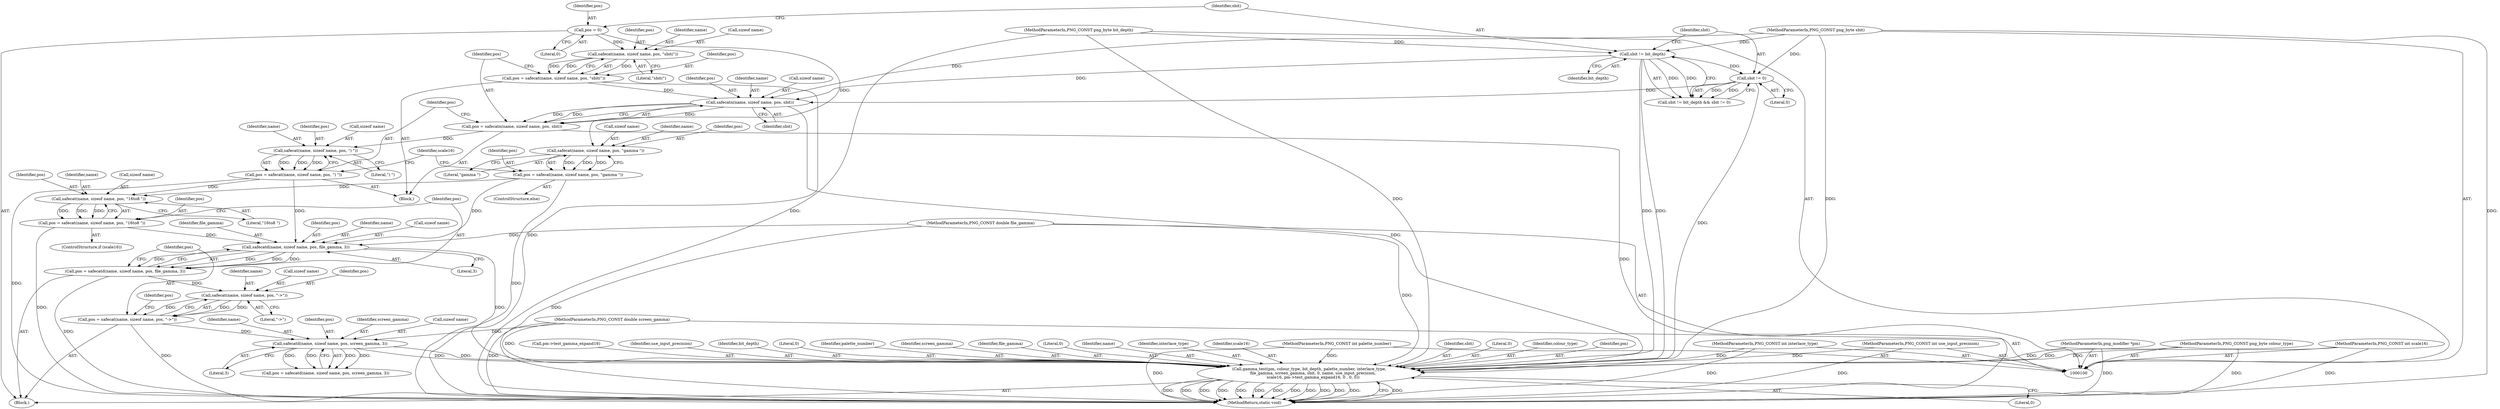 digraph "1_Android_9d4853418ab2f754c2b63e091c29c5529b8b86ca_49@pointer" {
"1000195" [label="(Call,gamma_test(pm, colour_type, bit_depth, palette_number, interlace_type,\n      file_gamma, screen_gamma, sbit, 0, name, use_input_precision,\n      scale16, pm->test_gamma_expand16, 0 , 0, 0))"];
"1000101" [label="(MethodParameterIn,png_modifier *pm)"];
"1000102" [label="(MethodParameterIn,PNG_CONST png_byte colour_type)"];
"1000119" [label="(Call,sbit != bit_depth)"];
"1000108" [label="(MethodParameterIn,PNG_CONST png_byte sbit)"];
"1000103" [label="(MethodParameterIn,PNG_CONST png_byte bit_depth)"];
"1000104" [label="(MethodParameterIn,PNG_CONST int palette_number)"];
"1000105" [label="(MethodParameterIn,PNG_CONST int interlace_type)"];
"1000171" [label="(Call,safecatd(name, sizeof name, pos, file_gamma, 3))"];
"1000151" [label="(Call,pos = safecat(name, sizeof name, pos, \"gamma \"))"];
"1000153" [label="(Call,safecat(name, sizeof name, pos, \"gamma \"))"];
"1000113" [label="(Call,pos = 0)"];
"1000142" [label="(Call,pos = safecat(name, sizeof name, pos, \") \"))"];
"1000144" [label="(Call,safecat(name, sizeof name, pos, \") \"))"];
"1000134" [label="(Call,pos = safecatn(name, sizeof name, pos, sbit))"];
"1000136" [label="(Call,safecatn(name, sizeof name, pos, sbit))"];
"1000126" [label="(Call,pos = safecat(name, sizeof name, pos, \"sbit(\"))"];
"1000128" [label="(Call,safecat(name, sizeof name, pos, \"sbit(\"))"];
"1000122" [label="(Call,sbit != 0)"];
"1000161" [label="(Call,pos = safecat(name, sizeof name, pos, \"16to8 \"))"];
"1000163" [label="(Call,safecat(name, sizeof name, pos, \"16to8 \"))"];
"1000106" [label="(MethodParameterIn,PNG_CONST double file_gamma)"];
"1000188" [label="(Call,safecatd(name, sizeof name, pos, screen_gamma, 3))"];
"1000178" [label="(Call,pos = safecat(name, sizeof name, pos, \"->\"))"];
"1000180" [label="(Call,safecat(name, sizeof name, pos, \"->\"))"];
"1000169" [label="(Call,pos = safecatd(name, sizeof name, pos, file_gamma, 3))"];
"1000107" [label="(MethodParameterIn,PNG_CONST double screen_gamma)"];
"1000109" [label="(MethodParameterIn,PNG_CONST int use_input_precision)"];
"1000110" [label="(MethodParameterIn,PNG_CONST int scale16)"];
"1000150" [label="(ControlStructure,else)"];
"1000175" [label="(Identifier,pos)"];
"1000143" [label="(Identifier,pos)"];
"1000180" [label="(Call,safecat(name, sizeof name, pos, \"->\"))"];
"1000141" [label="(Identifier,sbit)"];
"1000161" [label="(Call,pos = safecat(name, sizeof name, pos, \"16to8 \"))"];
"1000119" [label="(Call,sbit != bit_depth)"];
"1000169" [label="(Call,pos = safecatd(name, sizeof name, pos, file_gamma, 3))"];
"1000159" [label="(ControlStructure,if (scale16))"];
"1000133" [label="(Literal,\"sbit(\")"];
"1000177" [label="(Literal,3)"];
"1000140" [label="(Identifier,pos)"];
"1000194" [label="(Literal,3)"];
"1000120" [label="(Identifier,sbit)"];
"1000134" [label="(Call,pos = safecatn(name, sizeof name, pos, sbit))"];
"1000190" [label="(Call,sizeof name)"];
"1000213" [label="(Literal,0)"];
"1000102" [label="(MethodParameterIn,PNG_CONST png_byte colour_type)"];
"1000107" [label="(MethodParameterIn,PNG_CONST double screen_gamma)"];
"1000203" [label="(Identifier,sbit)"];
"1000212" [label="(Literal,0)"];
"1000197" [label="(Identifier,colour_type)"];
"1000196" [label="(Identifier,pm)"];
"1000187" [label="(Identifier,pos)"];
"1000127" [label="(Identifier,pos)"];
"1000214" [label="(MethodReturn,static void)"];
"1000151" [label="(Call,pos = safecat(name, sizeof name, pos, \"gamma \"))"];
"1000122" [label="(Call,sbit != 0)"];
"1000155" [label="(Call,sizeof name)"];
"1000162" [label="(Identifier,pos)"];
"1000208" [label="(Call,pm->test_gamma_expand16)"];
"1000181" [label="(Identifier,name)"];
"1000128" [label="(Call,safecat(name, sizeof name, pos, \"sbit(\"))"];
"1000206" [label="(Identifier,use_input_precision)"];
"1000136" [label="(Call,safecatn(name, sizeof name, pos, sbit))"];
"1000121" [label="(Identifier,bit_depth)"];
"1000111" [label="(Block,)"];
"1000135" [label="(Identifier,pos)"];
"1000165" [label="(Call,sizeof name)"];
"1000167" [label="(Identifier,pos)"];
"1000198" [label="(Identifier,bit_depth)"];
"1000104" [label="(MethodParameterIn,PNG_CONST int palette_number)"];
"1000101" [label="(MethodParameterIn,png_modifier *pm)"];
"1000145" [label="(Identifier,name)"];
"1000126" [label="(Call,pos = safecat(name, sizeof name, pos, \"sbit(\"))"];
"1000106" [label="(MethodParameterIn,PNG_CONST double file_gamma)"];
"1000168" [label="(Literal,\"16to8 \")"];
"1000148" [label="(Identifier,pos)"];
"1000164" [label="(Identifier,name)"];
"1000172" [label="(Identifier,name)"];
"1000109" [label="(MethodParameterIn,PNG_CONST int use_input_precision)"];
"1000154" [label="(Identifier,name)"];
"1000186" [label="(Call,pos = safecatd(name, sizeof name, pos, screen_gamma, 3))"];
"1000142" [label="(Call,pos = safecat(name, sizeof name, pos, \") \"))"];
"1000110" [label="(MethodParameterIn,PNG_CONST int scale16)"];
"1000144" [label="(Call,safecat(name, sizeof name, pos, \") \"))"];
"1000130" [label="(Call,sizeof name)"];
"1000204" [label="(Literal,0)"];
"1000185" [label="(Literal,\"->\")"];
"1000125" [label="(Block,)"];
"1000182" [label="(Call,sizeof name)"];
"1000189" [label="(Identifier,name)"];
"1000173" [label="(Call,sizeof name)"];
"1000195" [label="(Call,gamma_test(pm, colour_type, bit_depth, palette_number, interlace_type,\n      file_gamma, screen_gamma, sbit, 0, name, use_input_precision,\n      scale16, pm->test_gamma_expand16, 0 , 0, 0))"];
"1000192" [label="(Identifier,pos)"];
"1000113" [label="(Call,pos = 0)"];
"1000199" [label="(Identifier,palette_number)"];
"1000123" [label="(Identifier,sbit)"];
"1000158" [label="(Literal,\"gamma \")"];
"1000202" [label="(Identifier,screen_gamma)"];
"1000201" [label="(Identifier,file_gamma)"];
"1000211" [label="(Literal,0)"];
"1000132" [label="(Identifier,pos)"];
"1000118" [label="(Call,sbit != bit_depth && sbit != 0)"];
"1000105" [label="(MethodParameterIn,PNG_CONST int interlace_type)"];
"1000205" [label="(Identifier,name)"];
"1000184" [label="(Identifier,pos)"];
"1000176" [label="(Identifier,file_gamma)"];
"1000160" [label="(Identifier,scale16)"];
"1000153" [label="(Call,safecat(name, sizeof name, pos, \"gamma \"))"];
"1000103" [label="(MethodParameterIn,PNG_CONST png_byte bit_depth)"];
"1000114" [label="(Identifier,pos)"];
"1000137" [label="(Identifier,name)"];
"1000171" [label="(Call,safecatd(name, sizeof name, pos, file_gamma, 3))"];
"1000193" [label="(Identifier,screen_gamma)"];
"1000157" [label="(Identifier,pos)"];
"1000200" [label="(Identifier,interlace_type)"];
"1000207" [label="(Identifier,scale16)"];
"1000179" [label="(Identifier,pos)"];
"1000138" [label="(Call,sizeof name)"];
"1000152" [label="(Identifier,pos)"];
"1000170" [label="(Identifier,pos)"];
"1000178" [label="(Call,pos = safecat(name, sizeof name, pos, \"->\"))"];
"1000108" [label="(MethodParameterIn,PNG_CONST png_byte sbit)"];
"1000149" [label="(Literal,\") \")"];
"1000115" [label="(Literal,0)"];
"1000124" [label="(Literal,0)"];
"1000129" [label="(Identifier,name)"];
"1000188" [label="(Call,safecatd(name, sizeof name, pos, screen_gamma, 3))"];
"1000146" [label="(Call,sizeof name)"];
"1000163" [label="(Call,safecat(name, sizeof name, pos, \"16to8 \"))"];
"1000195" -> "1000111"  [label="AST: "];
"1000195" -> "1000213"  [label="CFG: "];
"1000196" -> "1000195"  [label="AST: "];
"1000197" -> "1000195"  [label="AST: "];
"1000198" -> "1000195"  [label="AST: "];
"1000199" -> "1000195"  [label="AST: "];
"1000200" -> "1000195"  [label="AST: "];
"1000201" -> "1000195"  [label="AST: "];
"1000202" -> "1000195"  [label="AST: "];
"1000203" -> "1000195"  [label="AST: "];
"1000204" -> "1000195"  [label="AST: "];
"1000205" -> "1000195"  [label="AST: "];
"1000206" -> "1000195"  [label="AST: "];
"1000207" -> "1000195"  [label="AST: "];
"1000208" -> "1000195"  [label="AST: "];
"1000211" -> "1000195"  [label="AST: "];
"1000212" -> "1000195"  [label="AST: "];
"1000213" -> "1000195"  [label="AST: "];
"1000214" -> "1000195"  [label="CFG: "];
"1000195" -> "1000214"  [label="DDG: "];
"1000195" -> "1000214"  [label="DDG: "];
"1000195" -> "1000214"  [label="DDG: "];
"1000195" -> "1000214"  [label="DDG: "];
"1000195" -> "1000214"  [label="DDG: "];
"1000195" -> "1000214"  [label="DDG: "];
"1000195" -> "1000214"  [label="DDG: "];
"1000195" -> "1000214"  [label="DDG: "];
"1000195" -> "1000214"  [label="DDG: "];
"1000195" -> "1000214"  [label="DDG: "];
"1000195" -> "1000214"  [label="DDG: "];
"1000195" -> "1000214"  [label="DDG: "];
"1000195" -> "1000214"  [label="DDG: "];
"1000101" -> "1000195"  [label="DDG: "];
"1000102" -> "1000195"  [label="DDG: "];
"1000119" -> "1000195"  [label="DDG: "];
"1000119" -> "1000195"  [label="DDG: "];
"1000103" -> "1000195"  [label="DDG: "];
"1000104" -> "1000195"  [label="DDG: "];
"1000105" -> "1000195"  [label="DDG: "];
"1000171" -> "1000195"  [label="DDG: "];
"1000106" -> "1000195"  [label="DDG: "];
"1000188" -> "1000195"  [label="DDG: "];
"1000188" -> "1000195"  [label="DDG: "];
"1000107" -> "1000195"  [label="DDG: "];
"1000122" -> "1000195"  [label="DDG: "];
"1000136" -> "1000195"  [label="DDG: "];
"1000108" -> "1000195"  [label="DDG: "];
"1000109" -> "1000195"  [label="DDG: "];
"1000110" -> "1000195"  [label="DDG: "];
"1000101" -> "1000100"  [label="AST: "];
"1000101" -> "1000214"  [label="DDG: "];
"1000102" -> "1000100"  [label="AST: "];
"1000102" -> "1000214"  [label="DDG: "];
"1000119" -> "1000118"  [label="AST: "];
"1000119" -> "1000121"  [label="CFG: "];
"1000120" -> "1000119"  [label="AST: "];
"1000121" -> "1000119"  [label="AST: "];
"1000123" -> "1000119"  [label="CFG: "];
"1000118" -> "1000119"  [label="CFG: "];
"1000119" -> "1000118"  [label="DDG: "];
"1000119" -> "1000118"  [label="DDG: "];
"1000108" -> "1000119"  [label="DDG: "];
"1000103" -> "1000119"  [label="DDG: "];
"1000119" -> "1000122"  [label="DDG: "];
"1000119" -> "1000136"  [label="DDG: "];
"1000108" -> "1000100"  [label="AST: "];
"1000108" -> "1000214"  [label="DDG: "];
"1000108" -> "1000122"  [label="DDG: "];
"1000108" -> "1000136"  [label="DDG: "];
"1000103" -> "1000100"  [label="AST: "];
"1000103" -> "1000214"  [label="DDG: "];
"1000104" -> "1000100"  [label="AST: "];
"1000104" -> "1000214"  [label="DDG: "];
"1000105" -> "1000100"  [label="AST: "];
"1000105" -> "1000214"  [label="DDG: "];
"1000171" -> "1000169"  [label="AST: "];
"1000171" -> "1000177"  [label="CFG: "];
"1000172" -> "1000171"  [label="AST: "];
"1000173" -> "1000171"  [label="AST: "];
"1000175" -> "1000171"  [label="AST: "];
"1000176" -> "1000171"  [label="AST: "];
"1000177" -> "1000171"  [label="AST: "];
"1000169" -> "1000171"  [label="CFG: "];
"1000171" -> "1000169"  [label="DDG: "];
"1000171" -> "1000169"  [label="DDG: "];
"1000171" -> "1000169"  [label="DDG: "];
"1000171" -> "1000169"  [label="DDG: "];
"1000151" -> "1000171"  [label="DDG: "];
"1000142" -> "1000171"  [label="DDG: "];
"1000161" -> "1000171"  [label="DDG: "];
"1000106" -> "1000171"  [label="DDG: "];
"1000151" -> "1000150"  [label="AST: "];
"1000151" -> "1000153"  [label="CFG: "];
"1000152" -> "1000151"  [label="AST: "];
"1000153" -> "1000151"  [label="AST: "];
"1000160" -> "1000151"  [label="CFG: "];
"1000151" -> "1000214"  [label="DDG: "];
"1000153" -> "1000151"  [label="DDG: "];
"1000153" -> "1000151"  [label="DDG: "];
"1000153" -> "1000151"  [label="DDG: "];
"1000151" -> "1000163"  [label="DDG: "];
"1000153" -> "1000158"  [label="CFG: "];
"1000154" -> "1000153"  [label="AST: "];
"1000155" -> "1000153"  [label="AST: "];
"1000157" -> "1000153"  [label="AST: "];
"1000158" -> "1000153"  [label="AST: "];
"1000113" -> "1000153"  [label="DDG: "];
"1000113" -> "1000111"  [label="AST: "];
"1000113" -> "1000115"  [label="CFG: "];
"1000114" -> "1000113"  [label="AST: "];
"1000115" -> "1000113"  [label="AST: "];
"1000120" -> "1000113"  [label="CFG: "];
"1000113" -> "1000128"  [label="DDG: "];
"1000142" -> "1000125"  [label="AST: "];
"1000142" -> "1000144"  [label="CFG: "];
"1000143" -> "1000142"  [label="AST: "];
"1000144" -> "1000142"  [label="AST: "];
"1000160" -> "1000142"  [label="CFG: "];
"1000142" -> "1000214"  [label="DDG: "];
"1000144" -> "1000142"  [label="DDG: "];
"1000144" -> "1000142"  [label="DDG: "];
"1000144" -> "1000142"  [label="DDG: "];
"1000142" -> "1000163"  [label="DDG: "];
"1000144" -> "1000149"  [label="CFG: "];
"1000145" -> "1000144"  [label="AST: "];
"1000146" -> "1000144"  [label="AST: "];
"1000148" -> "1000144"  [label="AST: "];
"1000149" -> "1000144"  [label="AST: "];
"1000134" -> "1000144"  [label="DDG: "];
"1000134" -> "1000125"  [label="AST: "];
"1000134" -> "1000136"  [label="CFG: "];
"1000135" -> "1000134"  [label="AST: "];
"1000136" -> "1000134"  [label="AST: "];
"1000143" -> "1000134"  [label="CFG: "];
"1000134" -> "1000214"  [label="DDG: "];
"1000136" -> "1000134"  [label="DDG: "];
"1000136" -> "1000134"  [label="DDG: "];
"1000136" -> "1000134"  [label="DDG: "];
"1000136" -> "1000141"  [label="CFG: "];
"1000137" -> "1000136"  [label="AST: "];
"1000138" -> "1000136"  [label="AST: "];
"1000140" -> "1000136"  [label="AST: "];
"1000141" -> "1000136"  [label="AST: "];
"1000126" -> "1000136"  [label="DDG: "];
"1000122" -> "1000136"  [label="DDG: "];
"1000126" -> "1000125"  [label="AST: "];
"1000126" -> "1000128"  [label="CFG: "];
"1000127" -> "1000126"  [label="AST: "];
"1000128" -> "1000126"  [label="AST: "];
"1000135" -> "1000126"  [label="CFG: "];
"1000126" -> "1000214"  [label="DDG: "];
"1000128" -> "1000126"  [label="DDG: "];
"1000128" -> "1000126"  [label="DDG: "];
"1000128" -> "1000126"  [label="DDG: "];
"1000128" -> "1000133"  [label="CFG: "];
"1000129" -> "1000128"  [label="AST: "];
"1000130" -> "1000128"  [label="AST: "];
"1000132" -> "1000128"  [label="AST: "];
"1000133" -> "1000128"  [label="AST: "];
"1000122" -> "1000118"  [label="AST: "];
"1000122" -> "1000124"  [label="CFG: "];
"1000123" -> "1000122"  [label="AST: "];
"1000124" -> "1000122"  [label="AST: "];
"1000118" -> "1000122"  [label="CFG: "];
"1000122" -> "1000118"  [label="DDG: "];
"1000122" -> "1000118"  [label="DDG: "];
"1000161" -> "1000159"  [label="AST: "];
"1000161" -> "1000163"  [label="CFG: "];
"1000162" -> "1000161"  [label="AST: "];
"1000163" -> "1000161"  [label="AST: "];
"1000170" -> "1000161"  [label="CFG: "];
"1000161" -> "1000214"  [label="DDG: "];
"1000163" -> "1000161"  [label="DDG: "];
"1000163" -> "1000161"  [label="DDG: "];
"1000163" -> "1000161"  [label="DDG: "];
"1000163" -> "1000168"  [label="CFG: "];
"1000164" -> "1000163"  [label="AST: "];
"1000165" -> "1000163"  [label="AST: "];
"1000167" -> "1000163"  [label="AST: "];
"1000168" -> "1000163"  [label="AST: "];
"1000106" -> "1000100"  [label="AST: "];
"1000106" -> "1000214"  [label="DDG: "];
"1000188" -> "1000186"  [label="AST: "];
"1000188" -> "1000194"  [label="CFG: "];
"1000189" -> "1000188"  [label="AST: "];
"1000190" -> "1000188"  [label="AST: "];
"1000192" -> "1000188"  [label="AST: "];
"1000193" -> "1000188"  [label="AST: "];
"1000194" -> "1000188"  [label="AST: "];
"1000186" -> "1000188"  [label="CFG: "];
"1000188" -> "1000186"  [label="DDG: "];
"1000188" -> "1000186"  [label="DDG: "];
"1000188" -> "1000186"  [label="DDG: "];
"1000188" -> "1000186"  [label="DDG: "];
"1000178" -> "1000188"  [label="DDG: "];
"1000107" -> "1000188"  [label="DDG: "];
"1000178" -> "1000111"  [label="AST: "];
"1000178" -> "1000180"  [label="CFG: "];
"1000179" -> "1000178"  [label="AST: "];
"1000180" -> "1000178"  [label="AST: "];
"1000187" -> "1000178"  [label="CFG: "];
"1000178" -> "1000214"  [label="DDG: "];
"1000180" -> "1000178"  [label="DDG: "];
"1000180" -> "1000178"  [label="DDG: "];
"1000180" -> "1000178"  [label="DDG: "];
"1000180" -> "1000185"  [label="CFG: "];
"1000181" -> "1000180"  [label="AST: "];
"1000182" -> "1000180"  [label="AST: "];
"1000184" -> "1000180"  [label="AST: "];
"1000185" -> "1000180"  [label="AST: "];
"1000169" -> "1000180"  [label="DDG: "];
"1000169" -> "1000111"  [label="AST: "];
"1000170" -> "1000169"  [label="AST: "];
"1000179" -> "1000169"  [label="CFG: "];
"1000169" -> "1000214"  [label="DDG: "];
"1000107" -> "1000100"  [label="AST: "];
"1000107" -> "1000214"  [label="DDG: "];
"1000109" -> "1000100"  [label="AST: "];
"1000109" -> "1000214"  [label="DDG: "];
"1000110" -> "1000100"  [label="AST: "];
"1000110" -> "1000214"  [label="DDG: "];
}
